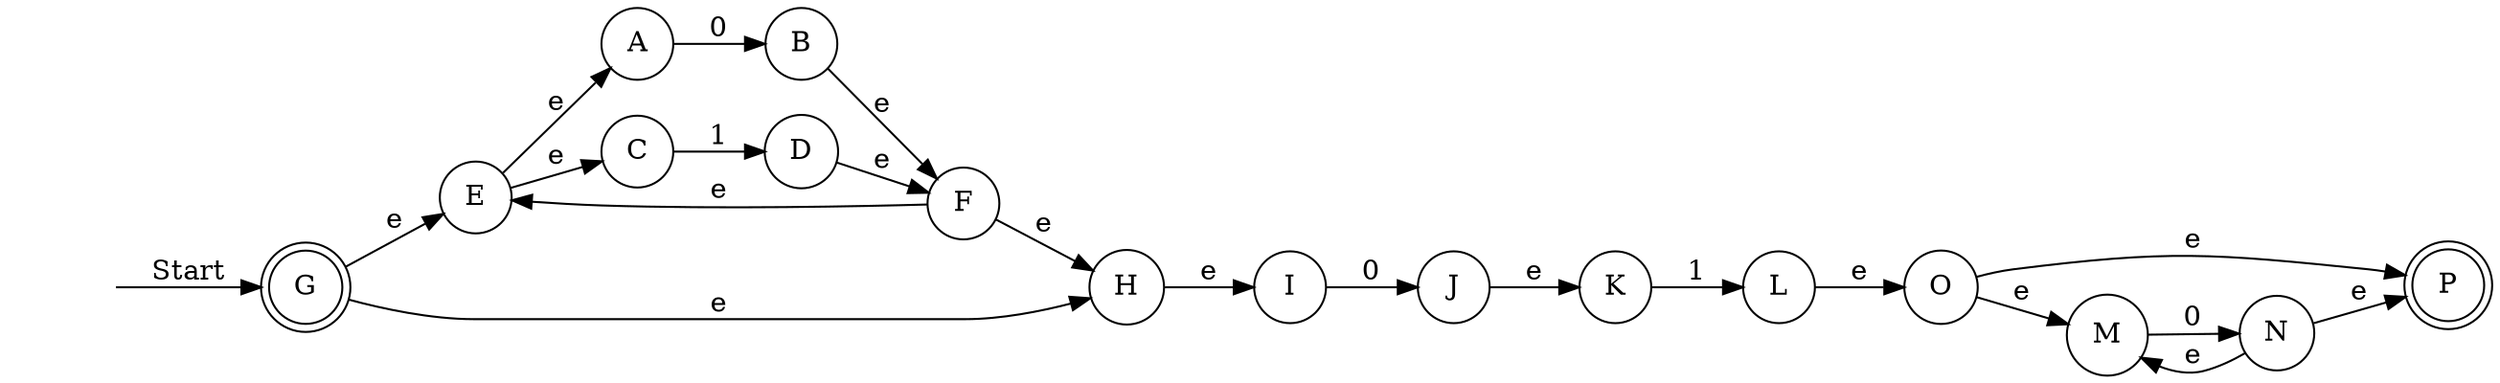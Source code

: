 digraph G {
rankdir = LR;
"" [shape=none];
node [shape = doublecircle]; 
G;P;
node [shape = circle];
""->G [label = "Start"]
G->E [label = "e"]
A->B [label = "0"]
E->A [label = "e"]
B->F [label = "e"]
E->C [label = "e"]
D->F [label = "e"]
C->D [label = "1"]
F->E [label = "e"]
F->H [label = "e"]
G->H [label = "e"]
H->I [label = "e"]
I->J [label = "0"]
J->K [label = "e"]
K->L [label = "1"]
L->O [label = "e"]
O->M [label = "e"]
M->N [label = "0"]
N->M [label = "e"]
N->P [label = "e"]
O->P [label = "e"]
}
